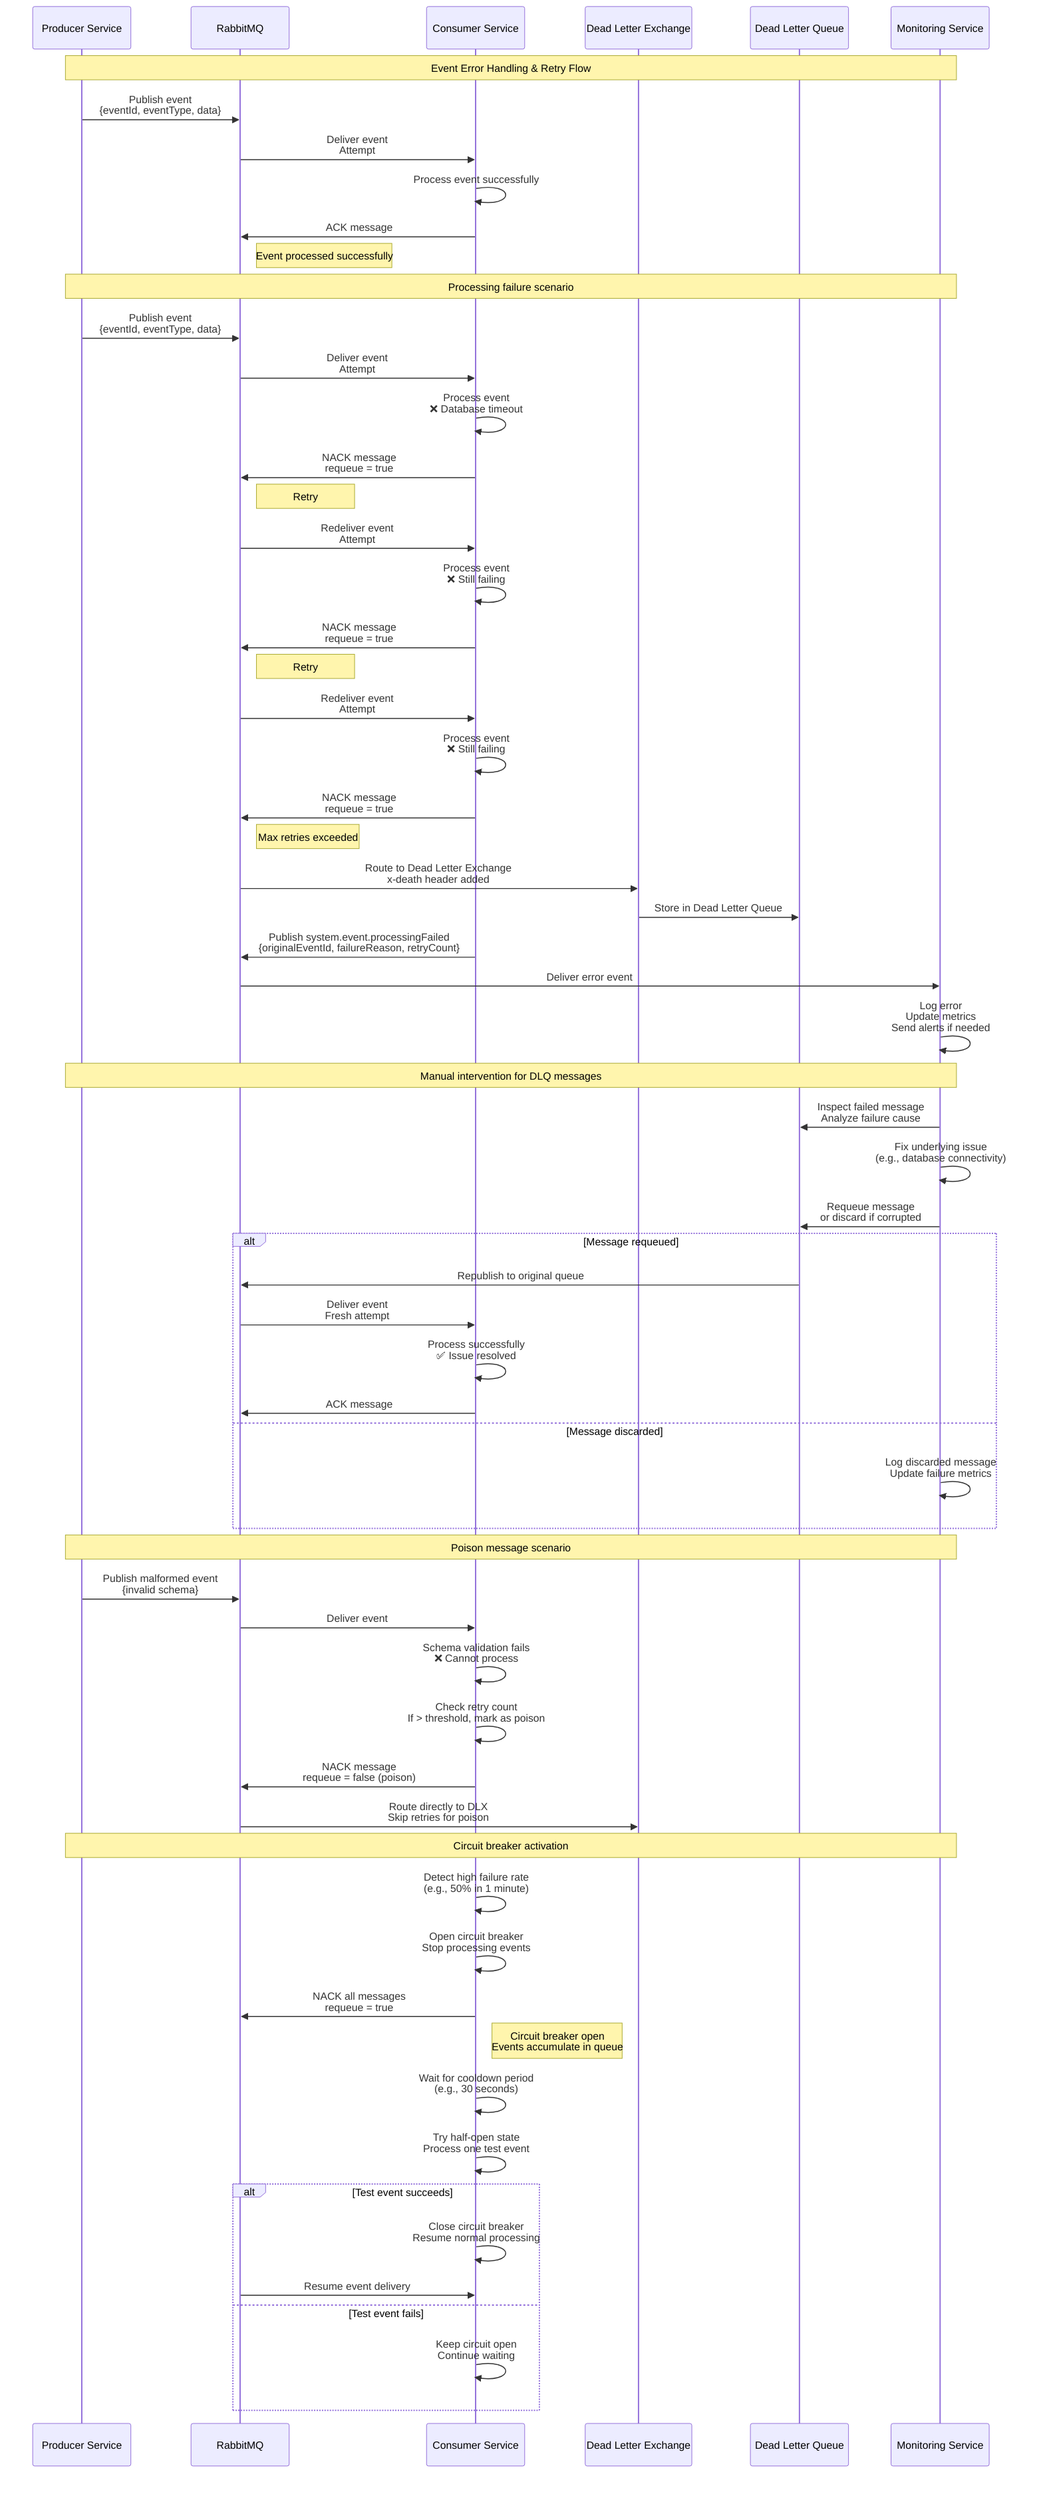 sequenceDiagram
    participant P as Producer Service
    participant MQ as RabbitMQ
    participant C as Consumer Service
    participant DLX as Dead Letter Exchange
    participant DLQ as Dead Letter Queue
    participant M as Monitoring Service

    Note over P,M: Event Error Handling & Retry Flow

    %% Successful Processing
    P->>MQ: Publish event<br/>{eventId, eventType, data}
    MQ->>C: Deliver event<br/>Attempt #1
    C->>C: Process event successfully
    C->>MQ: ACK message
    Note right of MQ: Event processed successfully

    %% Failed Processing - Retry Scenario
    Note over P,M: Processing failure scenario

    P->>MQ: Publish event<br/>{eventId, eventType, data}
    MQ->>C: Deliver event<br/>Attempt #1
    C->>C: Process event<br/>❌ Database timeout
    C->>MQ: NACK message<br/>requeue = true
    
    Note right of MQ: Retry #1 (after 1s delay)
    MQ->>C: Redeliver event<br/>Attempt #2<br/>headers.redelivered = true
    C->>C: Process event<br/>❌ Still failing
    C->>MQ: NACK message<br/>requeue = true
    
    Note right of MQ: Retry #2 (after 2s delay)
    MQ->>C: Redeliver event<br/>Attempt #3<br/>headers.redelivered = true
    C->>C: Process event<br/>❌ Still failing
    C->>MQ: NACK message<br/>requeue = true
    
    Note right of MQ: Max retries exceeded
    MQ->>DLX: Route to Dead Letter Exchange<br/>x-death header added
    DLX->>DLQ: Store in Dead Letter Queue
    
    %% Error Event Publishing
    C->>MQ: Publish system.event.processingFailed<br/>{originalEventId, failureReason, retryCount}
    MQ->>M: Deliver error event
    M->>M: Log error<br/>Update metrics<br/>Send alerts if needed
    
    %% Manual Recovery
    Note over P,M: Manual intervention for DLQ messages
    
    M->>DLQ: Inspect failed message<br/>Analyze failure cause
    M->>M: Fix underlying issue<br/>(e.g., database connectivity)
    M->>DLQ: Requeue message<br/>or discard if corrupted
    
    alt Message requeued
        DLQ->>MQ: Republish to original queue
        MQ->>C: Deliver event<br/>Fresh attempt
        C->>C: Process successfully<br/>✅ Issue resolved
        C->>MQ: ACK message
    else Message discarded
        M->>M: Log discarded message<br/>Update failure metrics
    end
    
    %% Poison Message Detection
    Note over P,M: Poison message scenario
    
    P->>MQ: Publish malformed event<br/>{invalid schema}
    MQ->>C: Deliver event
    C->>C: Schema validation fails<br/>❌ Cannot process
    C->>C: Check retry count<br/>If > threshold, mark as poison
    C->>MQ: NACK message<br/>requeue = false (poison)
    MQ->>DLX: Route directly to DLX<br/>Skip retries for poison
    
    %% Circuit Breaker Pattern
    Note over P,M: Circuit breaker activation
    
    C->>C: Detect high failure rate<br/>(e.g., 50% in 1 minute)
    C->>C: Open circuit breaker<br/>Stop processing events
    C->>MQ: NACK all messages<br/>requeue = true
    
    Note right of C: Circuit breaker open<br/>Events accumulate in queue
    
    C->>C: Wait for cooldown period<br/>(e.g., 30 seconds)
    C->>C: Try half-open state<br/>Process one test event
    
    alt Test event succeeds
        C->>C: Close circuit breaker<br/>Resume normal processing
        MQ->>C: Resume event delivery
    else Test event fails
        C->>C: Keep circuit open<br/>Continue waiting
    end